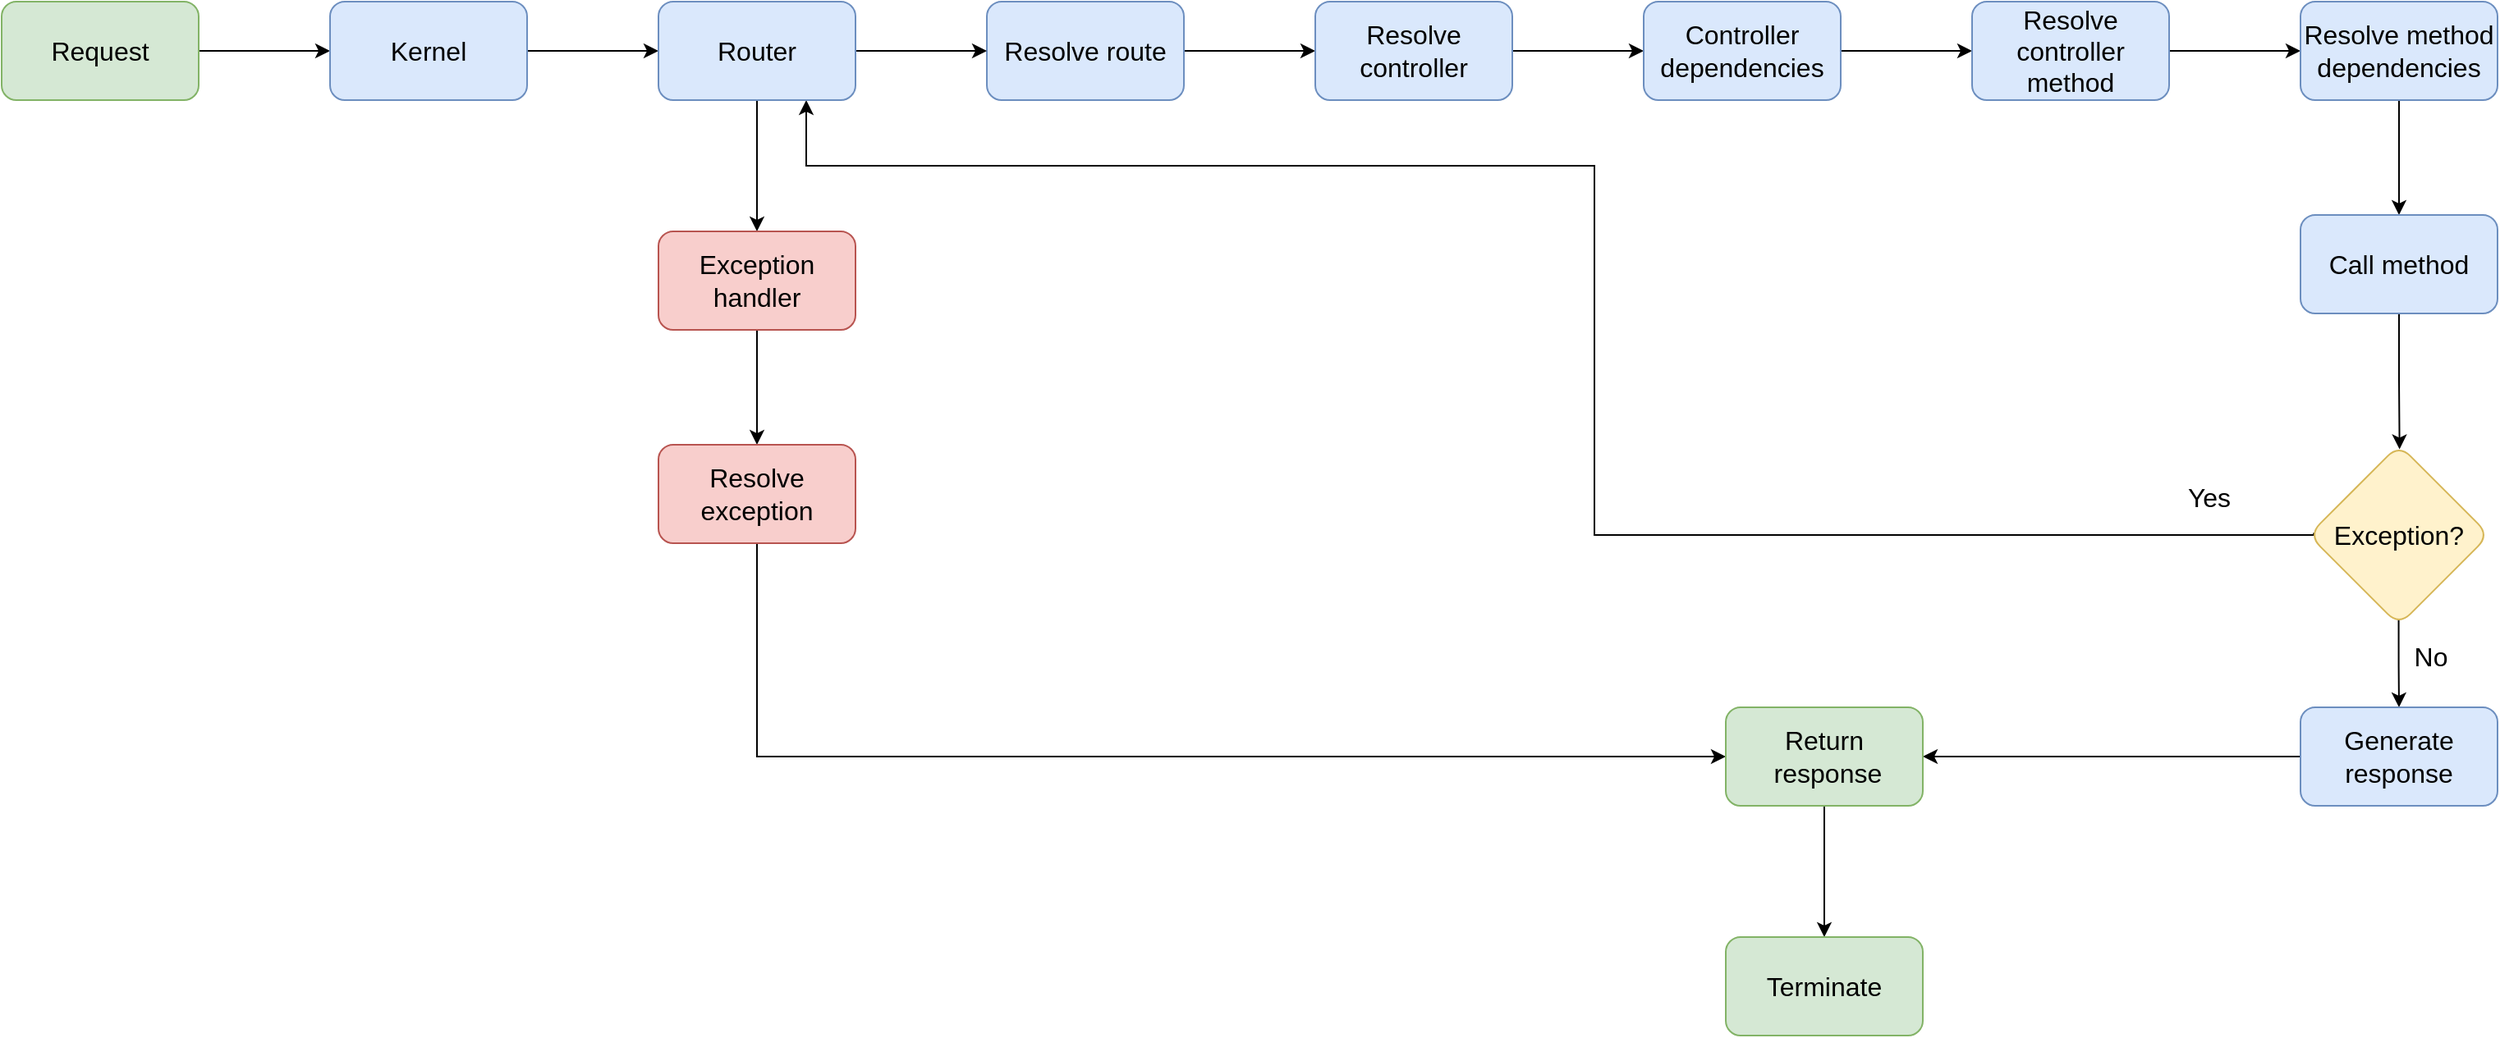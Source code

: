<mxfile version="20.3.0" type="device"><diagram id="yBs5BV78JPom8enxXJq6" name="Page-1"><mxGraphModel dx="2966" dy="1831" grid="1" gridSize="10" guides="1" tooltips="1" connect="1" arrows="1" fold="1" page="1" pageScale="1" pageWidth="850" pageHeight="1100" math="0" shadow="0"><root><mxCell id="0"/><mxCell id="1" parent="0"/><mxCell id="Z6z5BPwJ4kVMR0LZiaNr-3" value="" style="edgeStyle=orthogonalEdgeStyle;rounded=0;orthogonalLoop=1;jettySize=auto;html=1;fontSize=16;" edge="1" parent="1" source="Z6z5BPwJ4kVMR0LZiaNr-1" target="Z6z5BPwJ4kVMR0LZiaNr-2"><mxGeometry relative="1" as="geometry"/></mxCell><mxCell id="Z6z5BPwJ4kVMR0LZiaNr-1" value="&lt;font style=&quot;font-size: 16px;&quot;&gt;Request&lt;/font&gt;" style="rounded=1;whiteSpace=wrap;html=1;fillColor=#d5e8d4;strokeColor=#82b366;" vertex="1" parent="1"><mxGeometry x="360" y="300" width="120" height="60" as="geometry"/></mxCell><mxCell id="Z6z5BPwJ4kVMR0LZiaNr-29" value="" style="edgeStyle=orthogonalEdgeStyle;rounded=0;orthogonalLoop=1;jettySize=auto;html=1;fontSize=16;" edge="1" parent="1" source="Z6z5BPwJ4kVMR0LZiaNr-2" target="Z6z5BPwJ4kVMR0LZiaNr-28"><mxGeometry relative="1" as="geometry"/></mxCell><mxCell id="Z6z5BPwJ4kVMR0LZiaNr-2" value="&lt;font style=&quot;font-size: 16px;&quot;&gt;Kernel&lt;br&gt;&lt;/font&gt;" style="rounded=1;whiteSpace=wrap;html=1;fillColor=#dae8fc;strokeColor=#6c8ebf;" vertex="1" parent="1"><mxGeometry x="560" y="300" width="120" height="60" as="geometry"/></mxCell><mxCell id="Z6z5BPwJ4kVMR0LZiaNr-9" value="" style="edgeStyle=orthogonalEdgeStyle;rounded=0;orthogonalLoop=1;jettySize=auto;html=1;fontSize=16;" edge="1" parent="1" source="Z6z5BPwJ4kVMR0LZiaNr-4" target="Z6z5BPwJ4kVMR0LZiaNr-8"><mxGeometry relative="1" as="geometry"/></mxCell><mxCell id="Z6z5BPwJ4kVMR0LZiaNr-4" value="&lt;font style=&quot;font-size: 16px;&quot;&gt;Resolve route&lt;br&gt;&lt;/font&gt;" style="rounded=1;whiteSpace=wrap;html=1;fillColor=#dae8fc;strokeColor=#6c8ebf;" vertex="1" parent="1"><mxGeometry x="960" y="300" width="120" height="60" as="geometry"/></mxCell><mxCell id="Z6z5BPwJ4kVMR0LZiaNr-11" value="" style="edgeStyle=orthogonalEdgeStyle;rounded=0;orthogonalLoop=1;jettySize=auto;html=1;fontSize=16;" edge="1" parent="1" source="Z6z5BPwJ4kVMR0LZiaNr-8" target="Z6z5BPwJ4kVMR0LZiaNr-10"><mxGeometry relative="1" as="geometry"/></mxCell><mxCell id="Z6z5BPwJ4kVMR0LZiaNr-8" value="&lt;font style=&quot;font-size: 16px;&quot;&gt;Resolve controller&lt;br&gt;&lt;/font&gt;" style="rounded=1;whiteSpace=wrap;html=1;fillColor=#dae8fc;strokeColor=#6c8ebf;" vertex="1" parent="1"><mxGeometry x="1160" y="300" width="120" height="60" as="geometry"/></mxCell><mxCell id="Z6z5BPwJ4kVMR0LZiaNr-13" value="" style="edgeStyle=orthogonalEdgeStyle;rounded=0;orthogonalLoop=1;jettySize=auto;html=1;fontSize=16;" edge="1" parent="1" source="Z6z5BPwJ4kVMR0LZiaNr-10" target="Z6z5BPwJ4kVMR0LZiaNr-12"><mxGeometry relative="1" as="geometry"/></mxCell><mxCell id="Z6z5BPwJ4kVMR0LZiaNr-10" value="&lt;font style=&quot;font-size: 16px;&quot;&gt;Controller dependencies&lt;br&gt;&lt;/font&gt;" style="rounded=1;whiteSpace=wrap;html=1;fillColor=#dae8fc;strokeColor=#6c8ebf;" vertex="1" parent="1"><mxGeometry x="1360" y="300" width="120" height="60" as="geometry"/></mxCell><mxCell id="Z6z5BPwJ4kVMR0LZiaNr-15" value="" style="edgeStyle=orthogonalEdgeStyle;rounded=0;orthogonalLoop=1;jettySize=auto;html=1;fontSize=16;" edge="1" parent="1" source="Z6z5BPwJ4kVMR0LZiaNr-12" target="Z6z5BPwJ4kVMR0LZiaNr-14"><mxGeometry relative="1" as="geometry"/></mxCell><mxCell id="Z6z5BPwJ4kVMR0LZiaNr-12" value="&lt;font style=&quot;font-size: 16px;&quot;&gt;Resolve controller method&lt;br&gt;&lt;/font&gt;" style="rounded=1;whiteSpace=wrap;html=1;fillColor=#dae8fc;strokeColor=#6c8ebf;" vertex="1" parent="1"><mxGeometry x="1560" y="300" width="120" height="60" as="geometry"/></mxCell><mxCell id="Z6z5BPwJ4kVMR0LZiaNr-17" value="" style="edgeStyle=orthogonalEdgeStyle;rounded=0;orthogonalLoop=1;jettySize=auto;html=1;fontSize=16;" edge="1" parent="1" source="Z6z5BPwJ4kVMR0LZiaNr-14" target="Z6z5BPwJ4kVMR0LZiaNr-16"><mxGeometry relative="1" as="geometry"/></mxCell><mxCell id="Z6z5BPwJ4kVMR0LZiaNr-14" value="&lt;font style=&quot;font-size: 16px;&quot;&gt;Resolve method dependencies&lt;br&gt;&lt;/font&gt;" style="rounded=1;whiteSpace=wrap;html=1;fillColor=#dae8fc;strokeColor=#6c8ebf;" vertex="1" parent="1"><mxGeometry x="1760" y="300" width="120" height="60" as="geometry"/></mxCell><mxCell id="Z6z5BPwJ4kVMR0LZiaNr-19" value="" style="edgeStyle=orthogonalEdgeStyle;rounded=0;orthogonalLoop=1;jettySize=auto;html=1;fontSize=16;entryX=0.503;entryY=0.025;entryDx=0;entryDy=0;entryPerimeter=0;" edge="1" parent="1" source="Z6z5BPwJ4kVMR0LZiaNr-16" target="Z6z5BPwJ4kVMR0LZiaNr-18"><mxGeometry relative="1" as="geometry"><mxPoint x="2170" y="330" as="targetPoint"/></mxGeometry></mxCell><mxCell id="Z6z5BPwJ4kVMR0LZiaNr-35" value="" style="edgeStyle=orthogonalEdgeStyle;rounded=0;orthogonalLoop=1;jettySize=auto;html=1;fontSize=16;exitX=0.498;exitY=0.965;exitDx=0;exitDy=0;exitPerimeter=0;" edge="1" parent="1" source="Z6z5BPwJ4kVMR0LZiaNr-18" target="Z6z5BPwJ4kVMR0LZiaNr-34"><mxGeometry relative="1" as="geometry"/></mxCell><mxCell id="Z6z5BPwJ4kVMR0LZiaNr-46" style="edgeStyle=orthogonalEdgeStyle;rounded=0;orthogonalLoop=1;jettySize=auto;html=1;entryX=0.75;entryY=1;entryDx=0;entryDy=0;fontSize=16;exitX=0.028;exitY=0.488;exitDx=0;exitDy=0;exitPerimeter=0;shadow=0;sketch=0;" edge="1" parent="1" source="Z6z5BPwJ4kVMR0LZiaNr-18" target="Z6z5BPwJ4kVMR0LZiaNr-28"><mxGeometry relative="1" as="geometry"><Array as="points"><mxPoint x="1768" y="625"/><mxPoint x="1330" y="625"/><mxPoint x="1330" y="400"/><mxPoint x="850" y="400"/></Array></mxGeometry></mxCell><mxCell id="Z6z5BPwJ4kVMR0LZiaNr-18" value="&lt;font style=&quot;font-size: 16px;&quot;&gt;Exception?&lt;/font&gt;" style="rhombus;whiteSpace=wrap;html=1;rounded=1;fillColor=#fff2cc;strokeColor=#d6b656;" vertex="1" parent="1"><mxGeometry x="1765" y="570" width="110" height="110" as="geometry"/></mxCell><mxCell id="Z6z5BPwJ4kVMR0LZiaNr-30" style="edgeStyle=orthogonalEdgeStyle;rounded=0;orthogonalLoop=1;jettySize=auto;html=1;entryX=0;entryY=0.5;entryDx=0;entryDy=0;fontSize=16;" edge="1" parent="1" source="Z6z5BPwJ4kVMR0LZiaNr-28" target="Z6z5BPwJ4kVMR0LZiaNr-4"><mxGeometry relative="1" as="geometry"/></mxCell><mxCell id="Z6z5BPwJ4kVMR0LZiaNr-33" value="" style="edgeStyle=orthogonalEdgeStyle;rounded=0;orthogonalLoop=1;jettySize=auto;html=1;fontSize=16;" edge="1" parent="1" source="Z6z5BPwJ4kVMR0LZiaNr-28" target="Z6z5BPwJ4kVMR0LZiaNr-32"><mxGeometry relative="1" as="geometry"/></mxCell><mxCell id="Z6z5BPwJ4kVMR0LZiaNr-28" value="&lt;font style=&quot;font-size: 16px;&quot;&gt;Router&lt;br&gt;&lt;/font&gt;" style="rounded=1;whiteSpace=wrap;html=1;fillColor=#dae8fc;strokeColor=#6c8ebf;" vertex="1" parent="1"><mxGeometry x="760" y="300" width="120" height="60" as="geometry"/></mxCell><mxCell id="Z6z5BPwJ4kVMR0LZiaNr-38" value="" style="edgeStyle=orthogonalEdgeStyle;rounded=0;orthogonalLoop=1;jettySize=auto;html=1;fontSize=16;" edge="1" parent="1" source="Z6z5BPwJ4kVMR0LZiaNr-32" target="Z6z5BPwJ4kVMR0LZiaNr-37"><mxGeometry relative="1" as="geometry"/></mxCell><mxCell id="Z6z5BPwJ4kVMR0LZiaNr-32" value="&lt;font style=&quot;font-size: 16px;&quot;&gt;Exception handler&lt;br&gt;&lt;/font&gt;" style="rounded=1;whiteSpace=wrap;html=1;fillColor=#f8cecc;strokeColor=#b85450;" vertex="1" parent="1"><mxGeometry x="760" y="440" width="120" height="60" as="geometry"/></mxCell><mxCell id="Z6z5BPwJ4kVMR0LZiaNr-43" value="" style="edgeStyle=orthogonalEdgeStyle;rounded=0;orthogonalLoop=1;jettySize=auto;html=1;fontSize=16;" edge="1" parent="1" source="Z6z5BPwJ4kVMR0LZiaNr-34" target="Z6z5BPwJ4kVMR0LZiaNr-42"><mxGeometry relative="1" as="geometry"/></mxCell><mxCell id="Z6z5BPwJ4kVMR0LZiaNr-34" value="&lt;font style=&quot;font-size: 16px;&quot;&gt;Generate response&lt;/font&gt;" style="whiteSpace=wrap;html=1;rounded=1;fillColor=#dae8fc;strokeColor=#6c8ebf;" vertex="1" parent="1"><mxGeometry x="1760" y="730" width="120" height="60" as="geometry"/></mxCell><mxCell id="Z6z5BPwJ4kVMR0LZiaNr-47" style="edgeStyle=orthogonalEdgeStyle;rounded=0;orthogonalLoop=1;jettySize=auto;html=1;entryX=0;entryY=0.5;entryDx=0;entryDy=0;fontSize=16;exitX=0.5;exitY=1;exitDx=0;exitDy=0;" edge="1" parent="1" source="Z6z5BPwJ4kVMR0LZiaNr-37" target="Z6z5BPwJ4kVMR0LZiaNr-42"><mxGeometry relative="1" as="geometry"/></mxCell><mxCell id="Z6z5BPwJ4kVMR0LZiaNr-37" value="&lt;font style=&quot;font-size: 16px;&quot;&gt;Resolve exception&lt;br&gt;&lt;/font&gt;" style="rounded=1;whiteSpace=wrap;html=1;fillColor=#f8cecc;strokeColor=#b85450;" vertex="1" parent="1"><mxGeometry x="760" y="570" width="120" height="60" as="geometry"/></mxCell><mxCell id="Z6z5BPwJ4kVMR0LZiaNr-51" value="" style="edgeStyle=orthogonalEdgeStyle;rounded=0;orthogonalLoop=1;jettySize=auto;html=1;fontSize=16;" edge="1" parent="1" source="Z6z5BPwJ4kVMR0LZiaNr-42" target="Z6z5BPwJ4kVMR0LZiaNr-50"><mxGeometry relative="1" as="geometry"/></mxCell><mxCell id="Z6z5BPwJ4kVMR0LZiaNr-42" value="&lt;font style=&quot;font-size: 16px;&quot;&gt;Return&lt;br&gt;&amp;nbsp;response&lt;/font&gt;" style="whiteSpace=wrap;html=1;rounded=1;fillColor=#d5e8d4;strokeColor=#82b366;" vertex="1" parent="1"><mxGeometry x="1410" y="730" width="120" height="60" as="geometry"/></mxCell><mxCell id="Z6z5BPwJ4kVMR0LZiaNr-16" value="&lt;font style=&quot;font-size: 16px;&quot;&gt;Call method&lt;br&gt;&lt;/font&gt;" style="rounded=1;whiteSpace=wrap;html=1;fillColor=#dae8fc;strokeColor=#6c8ebf;" vertex="1" parent="1"><mxGeometry x="1760" y="430" width="120" height="60" as="geometry"/></mxCell><mxCell id="Z6z5BPwJ4kVMR0LZiaNr-50" value="&lt;span style=&quot;font-size: 16px;&quot;&gt;Terminate&lt;/span&gt;" style="whiteSpace=wrap;html=1;rounded=1;fillColor=#d5e8d4;strokeColor=#82b366;" vertex="1" parent="1"><mxGeometry x="1410" y="870" width="120" height="60" as="geometry"/></mxCell><mxCell id="Z6z5BPwJ4kVMR0LZiaNr-52" value="No" style="text;html=1;align=center;verticalAlign=middle;resizable=0;points=[];autosize=1;strokeColor=none;fillColor=none;fontSize=16;" vertex="1" parent="1"><mxGeometry x="1819" y="684" width="40" height="30" as="geometry"/></mxCell><mxCell id="Z6z5BPwJ4kVMR0LZiaNr-53" value="Yes" style="text;html=1;align=center;verticalAlign=middle;resizable=0;points=[];autosize=1;strokeColor=none;fillColor=none;fontSize=16;" vertex="1" parent="1"><mxGeometry x="1679" y="587" width="50" height="30" as="geometry"/></mxCell></root></mxGraphModel></diagram></mxfile>